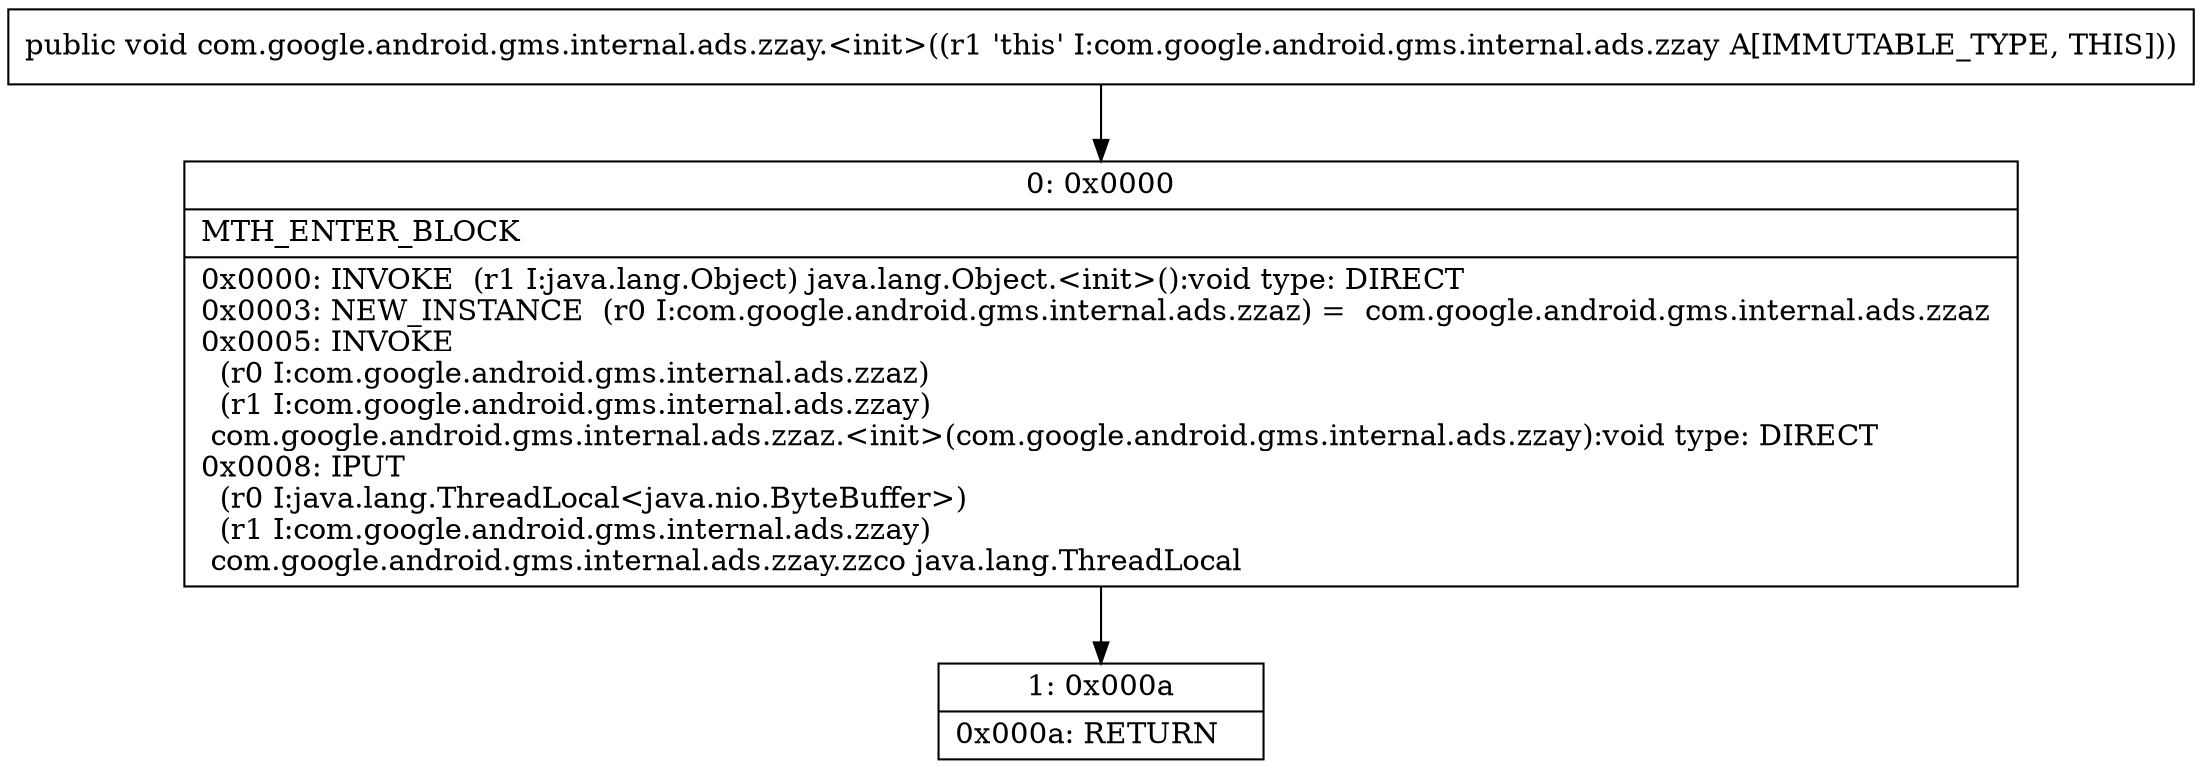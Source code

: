 digraph "CFG forcom.google.android.gms.internal.ads.zzay.\<init\>()V" {
Node_0 [shape=record,label="{0\:\ 0x0000|MTH_ENTER_BLOCK\l|0x0000: INVOKE  (r1 I:java.lang.Object) java.lang.Object.\<init\>():void type: DIRECT \l0x0003: NEW_INSTANCE  (r0 I:com.google.android.gms.internal.ads.zzaz) =  com.google.android.gms.internal.ads.zzaz \l0x0005: INVOKE  \l  (r0 I:com.google.android.gms.internal.ads.zzaz)\l  (r1 I:com.google.android.gms.internal.ads.zzay)\l com.google.android.gms.internal.ads.zzaz.\<init\>(com.google.android.gms.internal.ads.zzay):void type: DIRECT \l0x0008: IPUT  \l  (r0 I:java.lang.ThreadLocal\<java.nio.ByteBuffer\>)\l  (r1 I:com.google.android.gms.internal.ads.zzay)\l com.google.android.gms.internal.ads.zzay.zzco java.lang.ThreadLocal \l}"];
Node_1 [shape=record,label="{1\:\ 0x000a|0x000a: RETURN   \l}"];
MethodNode[shape=record,label="{public void com.google.android.gms.internal.ads.zzay.\<init\>((r1 'this' I:com.google.android.gms.internal.ads.zzay A[IMMUTABLE_TYPE, THIS])) }"];
MethodNode -> Node_0;
Node_0 -> Node_1;
}

